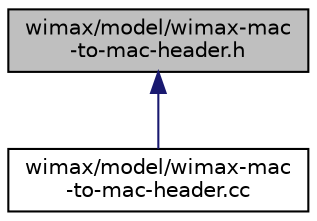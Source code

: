 digraph "wimax/model/wimax-mac-to-mac-header.h"
{
  edge [fontname="Helvetica",fontsize="10",labelfontname="Helvetica",labelfontsize="10"];
  node [fontname="Helvetica",fontsize="10",shape=record];
  Node1 [label="wimax/model/wimax-mac\l-to-mac-header.h",height=0.2,width=0.4,color="black", fillcolor="grey75", style="filled", fontcolor="black"];
  Node1 -> Node2 [dir="back",color="midnightblue",fontsize="10",style="solid"];
  Node2 [label="wimax/model/wimax-mac\l-to-mac-header.cc",height=0.2,width=0.4,color="black", fillcolor="white", style="filled",URL="$d7/de2/wimax-mac-to-mac-header_8cc.html"];
}
